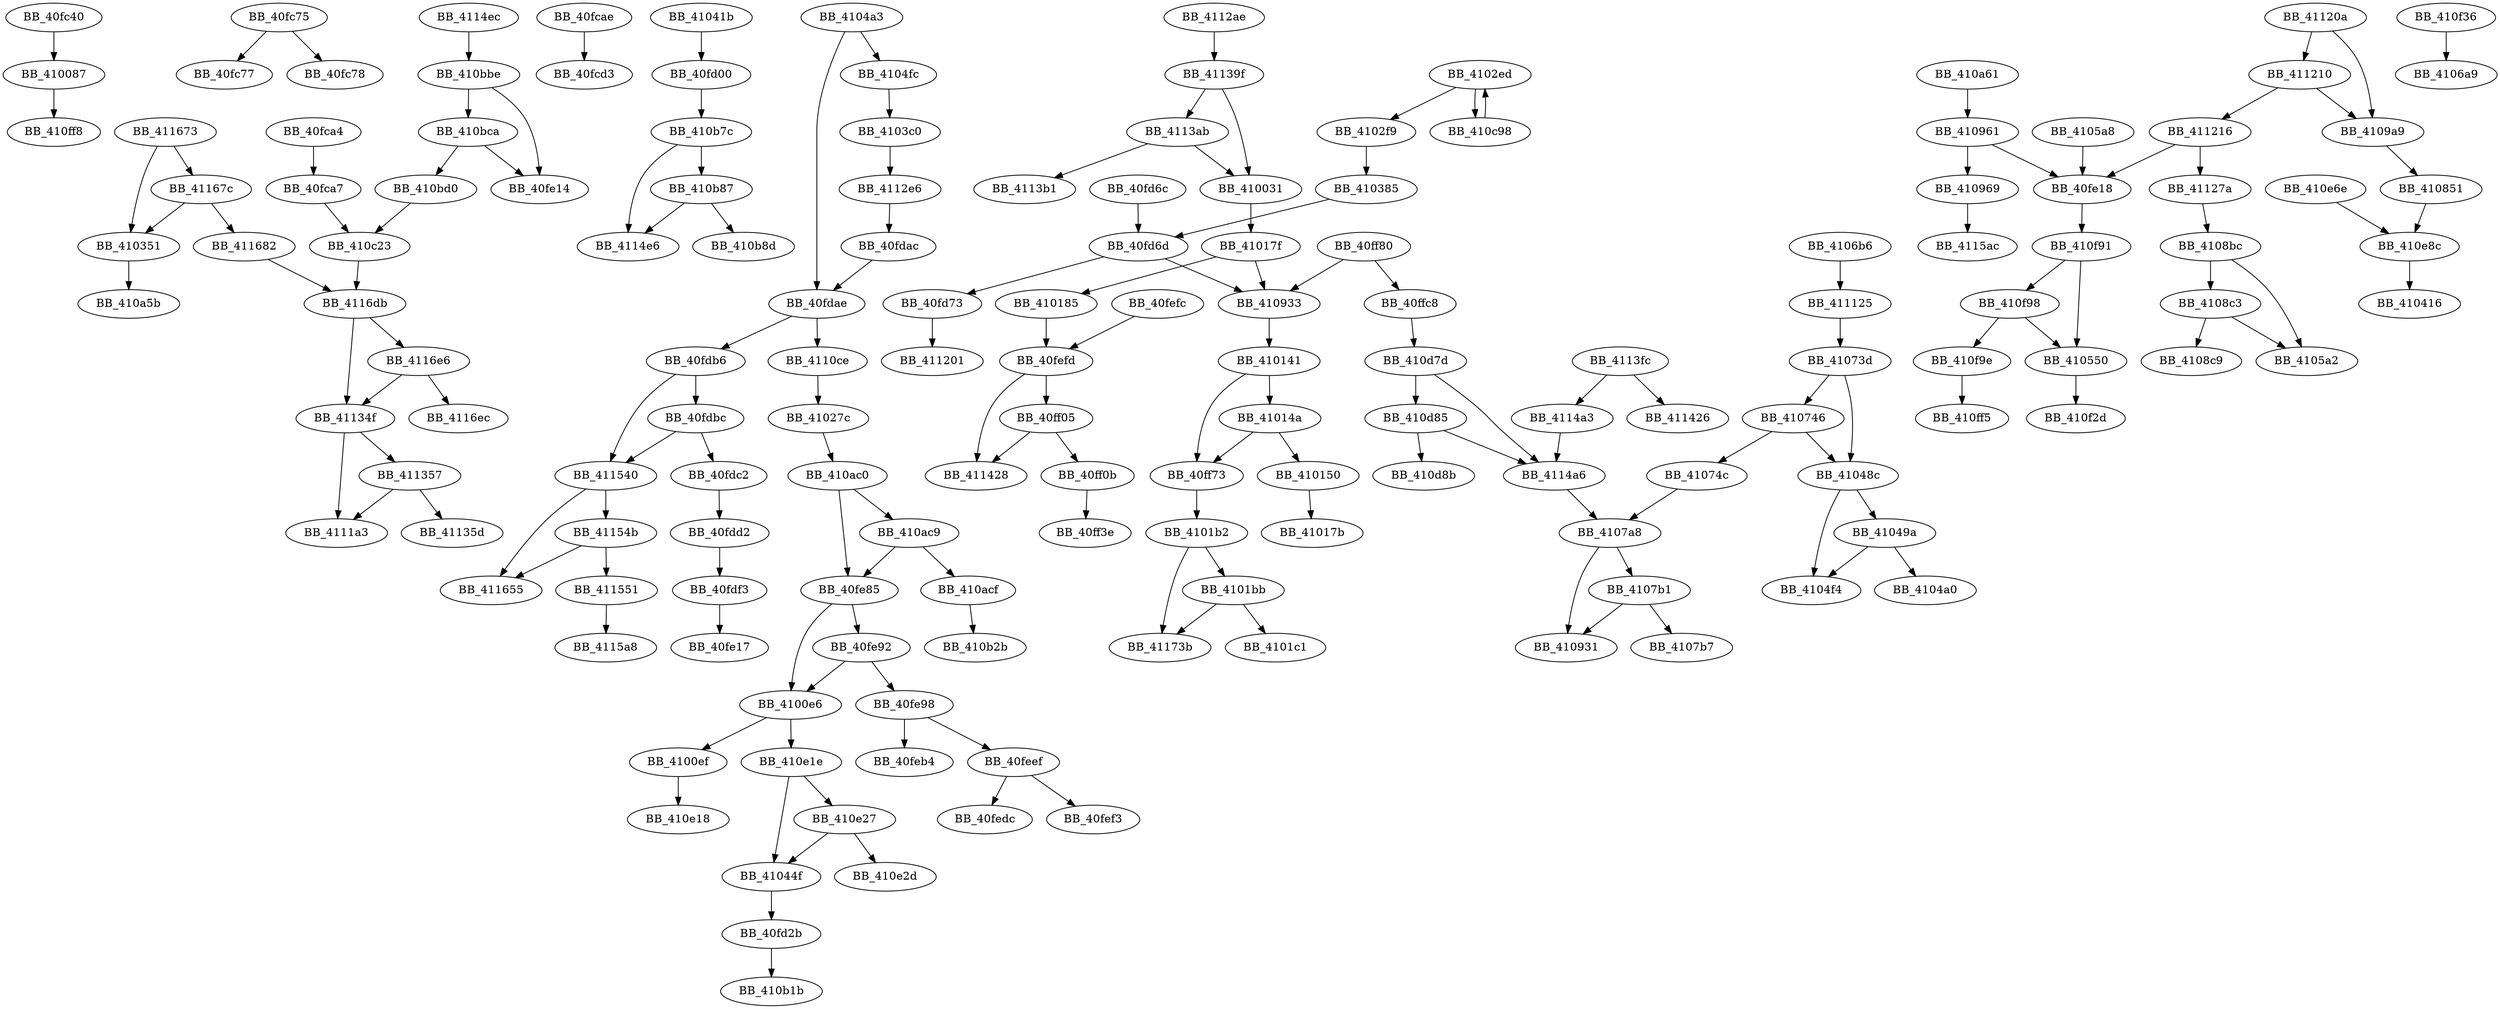 DiGraph sub_40FC40{
BB_40fc40->BB_410087
BB_40fc75->BB_40fc77
BB_40fc75->BB_40fc78
BB_40fca4->BB_40fca7
BB_40fca7->BB_410c23
BB_40fcae->BB_40fcd3
BB_40fd00->BB_410b7c
BB_40fd2b->BB_410b1b
BB_40fd6c->BB_40fd6d
BB_40fd6d->BB_40fd73
BB_40fd6d->BB_410933
BB_40fd73->BB_411201
BB_40fdac->BB_40fdae
BB_40fdae->BB_40fdb6
BB_40fdae->BB_4110ce
BB_40fdb6->BB_40fdbc
BB_40fdb6->BB_411540
BB_40fdbc->BB_40fdc2
BB_40fdbc->BB_411540
BB_40fdc2->BB_40fdd2
BB_40fdd2->BB_40fdf3
BB_40fdf3->BB_40fe17
BB_40fe18->BB_410f91
BB_40fe85->BB_40fe92
BB_40fe85->BB_4100e6
BB_40fe92->BB_40fe98
BB_40fe92->BB_4100e6
BB_40fe98->BB_40feb4
BB_40fe98->BB_40feef
BB_40feef->BB_40fedc
BB_40feef->BB_40fef3
BB_40fefc->BB_40fefd
BB_40fefd->BB_40ff05
BB_40fefd->BB_411428
BB_40ff05->BB_40ff0b
BB_40ff05->BB_411428
BB_40ff0b->BB_40ff3e
BB_40ff73->BB_4101b2
BB_40ff80->BB_40ffc8
BB_40ff80->BB_410933
BB_40ffc8->BB_410d7d
BB_410031->BB_41017f
BB_410087->BB_410ff8
BB_4100e6->BB_4100ef
BB_4100e6->BB_410e1e
BB_4100ef->BB_410e18
BB_410141->BB_40ff73
BB_410141->BB_41014a
BB_41014a->BB_40ff73
BB_41014a->BB_410150
BB_410150->BB_41017b
BB_41017f->BB_410185
BB_41017f->BB_410933
BB_410185->BB_40fefd
BB_4101b2->BB_4101bb
BB_4101b2->BB_41173b
BB_4101bb->BB_4101c1
BB_4101bb->BB_41173b
BB_41027c->BB_410ac0
BB_4102ed->BB_4102f9
BB_4102ed->BB_410c98
BB_4102f9->BB_410385
BB_410351->BB_410a5b
BB_410385->BB_40fd6d
BB_4103c0->BB_4112e6
BB_41041b->BB_40fd00
BB_41044f->BB_40fd2b
BB_41048c->BB_41049a
BB_41048c->BB_4104f4
BB_41049a->BB_4104a0
BB_41049a->BB_4104f4
BB_4104a3->BB_40fdae
BB_4104a3->BB_4104fc
BB_4104fc->BB_4103c0
BB_410550->BB_410f2d
BB_4105a8->BB_40fe18
BB_4106b6->BB_411125
BB_41073d->BB_41048c
BB_41073d->BB_410746
BB_410746->BB_41048c
BB_410746->BB_41074c
BB_41074c->BB_4107a8
BB_4107a8->BB_4107b1
BB_4107a8->BB_410931
BB_4107b1->BB_4107b7
BB_4107b1->BB_410931
BB_410851->BB_410e8c
BB_4108bc->BB_4105a2
BB_4108bc->BB_4108c3
BB_4108c3->BB_4105a2
BB_4108c3->BB_4108c9
BB_410933->BB_410141
BB_410961->BB_40fe18
BB_410961->BB_410969
BB_410969->BB_4115ac
BB_4109a9->BB_410851
BB_410a61->BB_410961
BB_410ac0->BB_40fe85
BB_410ac0->BB_410ac9
BB_410ac9->BB_40fe85
BB_410ac9->BB_410acf
BB_410acf->BB_410b2b
BB_410b7c->BB_410b87
BB_410b7c->BB_4114e6
BB_410b87->BB_410b8d
BB_410b87->BB_4114e6
BB_410bbe->BB_40fe14
BB_410bbe->BB_410bca
BB_410bca->BB_40fe14
BB_410bca->BB_410bd0
BB_410bd0->BB_410c23
BB_410c23->BB_4116db
BB_410c98->BB_4102ed
BB_410d7d->BB_410d85
BB_410d7d->BB_4114a6
BB_410d85->BB_410d8b
BB_410d85->BB_4114a6
BB_410e1e->BB_41044f
BB_410e1e->BB_410e27
BB_410e27->BB_41044f
BB_410e27->BB_410e2d
BB_410e6e->BB_410e8c
BB_410e8c->BB_410416
BB_410f36->BB_4106a9
BB_410f91->BB_410550
BB_410f91->BB_410f98
BB_410f98->BB_410550
BB_410f98->BB_410f9e
BB_410f9e->BB_410ff5
BB_4110ce->BB_41027c
BB_411125->BB_41073d
BB_41120a->BB_4109a9
BB_41120a->BB_411210
BB_411210->BB_4109a9
BB_411210->BB_411216
BB_411216->BB_40fe18
BB_411216->BB_41127a
BB_41127a->BB_4108bc
BB_4112ae->BB_41139f
BB_4112e6->BB_40fdac
BB_41134f->BB_4111a3
BB_41134f->BB_411357
BB_411357->BB_4111a3
BB_411357->BB_41135d
BB_41139f->BB_410031
BB_41139f->BB_4113ab
BB_4113ab->BB_410031
BB_4113ab->BB_4113b1
BB_4113fc->BB_411426
BB_4113fc->BB_4114a3
BB_4114a3->BB_4114a6
BB_4114a6->BB_4107a8
BB_4114ec->BB_410bbe
BB_411540->BB_41154b
BB_411540->BB_411655
BB_41154b->BB_411551
BB_41154b->BB_411655
BB_411551->BB_4115a8
BB_411673->BB_410351
BB_411673->BB_41167c
BB_41167c->BB_410351
BB_41167c->BB_411682
BB_411682->BB_4116db
BB_4116db->BB_41134f
BB_4116db->BB_4116e6
BB_4116e6->BB_41134f
BB_4116e6->BB_4116ec
}
